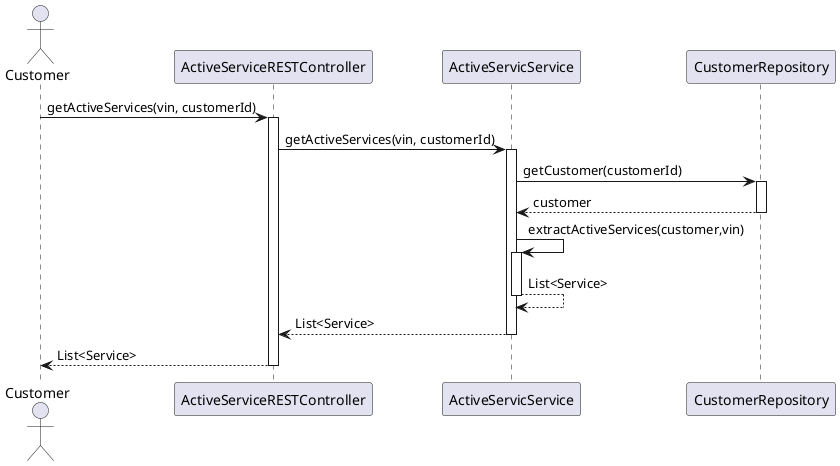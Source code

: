 @startuml
'test
actor Customer

Customer -> ActiveServiceRESTController : getActiveServices(vin, customerId)
activate ActiveServiceRESTController

ActiveServiceRESTController -> ActiveServicService : getActiveServices(vin, customerId)
activate ActiveServicService

ActiveServicService -> CustomerRepository : getCustomer(customerId)
activate CustomerRepository
CustomerRepository --> ActiveServicService : customer
deactivate CustomerRepository

ActiveServicService -> ActiveServicService  : extractActiveServices(customer,vin)
activate ActiveServicService
ActiveServicService --> ActiveServicService : List<Service>
deactivate ActiveServicService

ActiveServicService --> ActiveServiceRESTController : List<Service>
deactivate ActiveServicService

ActiveServiceRESTController --> Customer : List<Service>
deactivate ActiveServiceRESTController

@enduml
